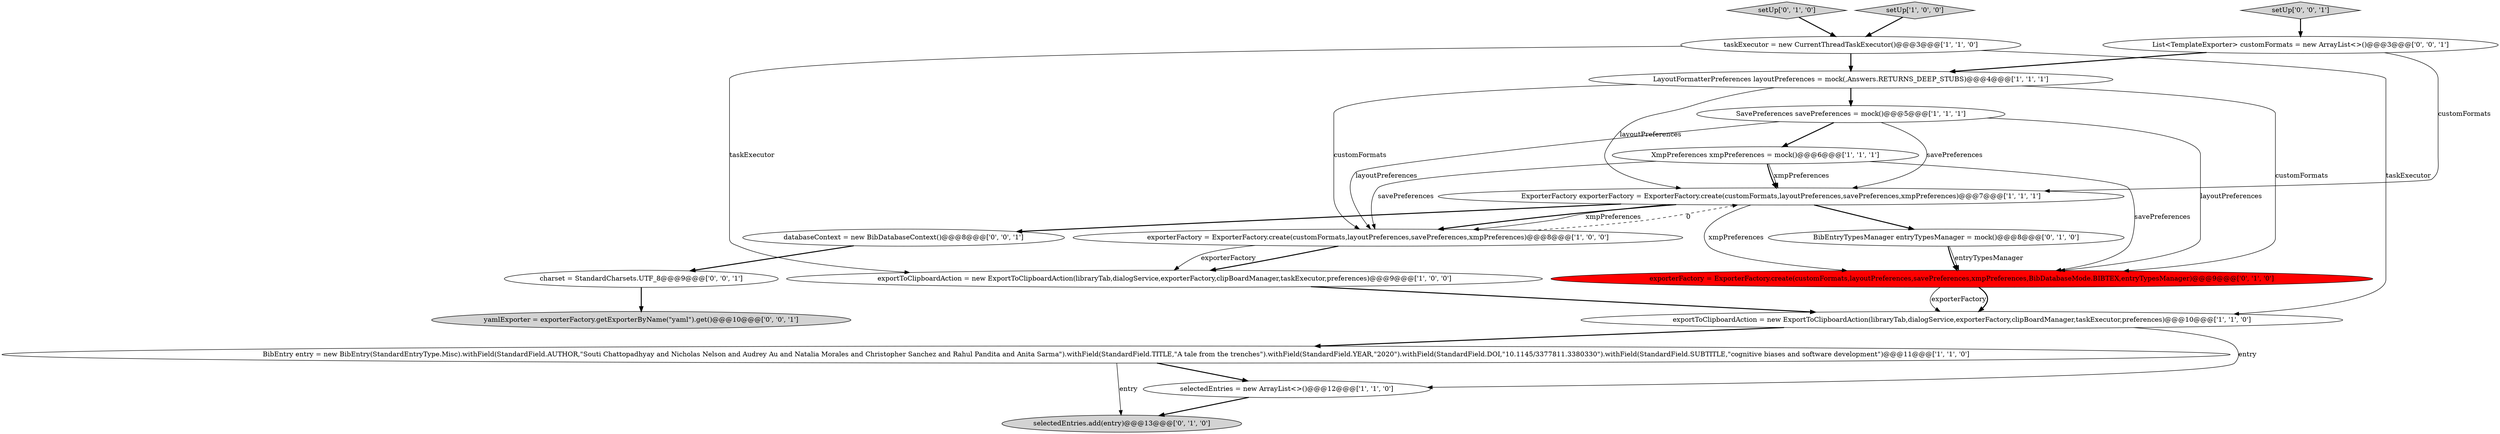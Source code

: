 digraph {
3 [style = filled, label = "exportToClipboardAction = new ExportToClipboardAction(libraryTab,dialogService,exporterFactory,clipBoardManager,taskExecutor,preferences)@@@9@@@['1', '0', '0']", fillcolor = white, shape = ellipse image = "AAA0AAABBB1BBB"];
13 [style = filled, label = "selectedEntries.add(entry)@@@13@@@['0', '1', '0']", fillcolor = lightgray, shape = ellipse image = "AAA0AAABBB2BBB"];
10 [style = filled, label = "ExporterFactory exporterFactory = ExporterFactory.create(customFormats,layoutPreferences,savePreferences,xmpPreferences)@@@7@@@['1', '1', '1']", fillcolor = white, shape = ellipse image = "AAA0AAABBB1BBB"];
19 [style = filled, label = "List<TemplateExporter> customFormats = new ArrayList<>()@@@3@@@['0', '0', '1']", fillcolor = white, shape = ellipse image = "AAA0AAABBB3BBB"];
9 [style = filled, label = "LayoutFormatterPreferences layoutPreferences = mock(,Answers.RETURNS_DEEP_STUBS)@@@4@@@['1', '1', '1']", fillcolor = white, shape = ellipse image = "AAA0AAABBB1BBB"];
11 [style = filled, label = "exporterFactory = ExporterFactory.create(customFormats,layoutPreferences,savePreferences,xmpPreferences,BibDatabaseMode.BIBTEX,entryTypesManager)@@@9@@@['0', '1', '0']", fillcolor = red, shape = ellipse image = "AAA1AAABBB2BBB"];
16 [style = filled, label = "charset = StandardCharsets.UTF_8@@@9@@@['0', '0', '1']", fillcolor = white, shape = ellipse image = "AAA0AAABBB3BBB"];
18 [style = filled, label = "yamlExporter = exporterFactory.getExporterByName(\"yaml\").get()@@@10@@@['0', '0', '1']", fillcolor = lightgray, shape = ellipse image = "AAA0AAABBB3BBB"];
2 [style = filled, label = "XmpPreferences xmpPreferences = mock()@@@6@@@['1', '1', '1']", fillcolor = white, shape = ellipse image = "AAA0AAABBB1BBB"];
12 [style = filled, label = "BibEntryTypesManager entryTypesManager = mock()@@@8@@@['0', '1', '0']", fillcolor = white, shape = ellipse image = "AAA0AAABBB2BBB"];
5 [style = filled, label = "exporterFactory = ExporterFactory.create(customFormats,layoutPreferences,savePreferences,xmpPreferences)@@@8@@@['1', '0', '0']", fillcolor = white, shape = ellipse image = "AAA0AAABBB1BBB"];
7 [style = filled, label = "exportToClipboardAction = new ExportToClipboardAction(libraryTab,dialogService,exporterFactory,clipBoardManager,taskExecutor,preferences)@@@10@@@['1', '1', '0']", fillcolor = white, shape = ellipse image = "AAA0AAABBB1BBB"];
6 [style = filled, label = "setUp['1', '0', '0']", fillcolor = lightgray, shape = diamond image = "AAA0AAABBB1BBB"];
8 [style = filled, label = "taskExecutor = new CurrentThreadTaskExecutor()@@@3@@@['1', '1', '0']", fillcolor = white, shape = ellipse image = "AAA0AAABBB1BBB"];
1 [style = filled, label = "BibEntry entry = new BibEntry(StandardEntryType.Misc).withField(StandardField.AUTHOR,\"Souti Chattopadhyay and Nicholas Nelson and Audrey Au and Natalia Morales and Christopher Sanchez and Rahul Pandita and Anita Sarma\").withField(StandardField.TITLE,\"A tale from the trenches\").withField(StandardField.YEAR,\"2020\").withField(StandardField.DOI,\"10.1145/3377811.3380330\").withField(StandardField.SUBTITLE,\"cognitive biases and software development\")@@@11@@@['1', '1', '0']", fillcolor = white, shape = ellipse image = "AAA0AAABBB1BBB"];
14 [style = filled, label = "setUp['0', '1', '0']", fillcolor = lightgray, shape = diamond image = "AAA0AAABBB2BBB"];
0 [style = filled, label = "SavePreferences savePreferences = mock()@@@5@@@['1', '1', '1']", fillcolor = white, shape = ellipse image = "AAA0AAABBB1BBB"];
15 [style = filled, label = "setUp['0', '0', '1']", fillcolor = lightgray, shape = diamond image = "AAA0AAABBB3BBB"];
17 [style = filled, label = "databaseContext = new BibDatabaseContext()@@@8@@@['0', '0', '1']", fillcolor = white, shape = ellipse image = "AAA0AAABBB3BBB"];
4 [style = filled, label = "selectedEntries = new ArrayList<>()@@@12@@@['1', '1', '0']", fillcolor = white, shape = ellipse image = "AAA0AAABBB1BBB"];
5->3 [style = bold, label=""];
2->5 [style = solid, label="savePreferences"];
1->4 [style = bold, label=""];
0->5 [style = solid, label="layoutPreferences"];
16->18 [style = bold, label=""];
7->1 [style = bold, label=""];
9->0 [style = bold, label=""];
8->3 [style = solid, label="taskExecutor"];
4->13 [style = bold, label=""];
0->2 [style = bold, label=""];
12->11 [style = bold, label=""];
10->11 [style = solid, label="xmpPreferences"];
9->5 [style = solid, label="customFormats"];
1->13 [style = solid, label="entry"];
0->10 [style = solid, label="savePreferences"];
10->17 [style = bold, label=""];
7->4 [style = solid, label="entry"];
0->11 [style = solid, label="layoutPreferences"];
12->11 [style = solid, label="entryTypesManager"];
15->19 [style = bold, label=""];
2->10 [style = bold, label=""];
19->10 [style = solid, label="customFormats"];
9->11 [style = solid, label="customFormats"];
9->10 [style = solid, label="layoutPreferences"];
10->5 [style = bold, label=""];
5->10 [style = dashed, label="0"];
3->7 [style = bold, label=""];
19->9 [style = bold, label=""];
10->12 [style = bold, label=""];
2->11 [style = solid, label="savePreferences"];
6->8 [style = bold, label=""];
10->5 [style = solid, label="xmpPreferences"];
8->9 [style = bold, label=""];
14->8 [style = bold, label=""];
5->3 [style = solid, label="exporterFactory"];
2->10 [style = solid, label="xmpPreferences"];
11->7 [style = solid, label="exporterFactory"];
8->7 [style = solid, label="taskExecutor"];
11->7 [style = bold, label=""];
17->16 [style = bold, label=""];
}
